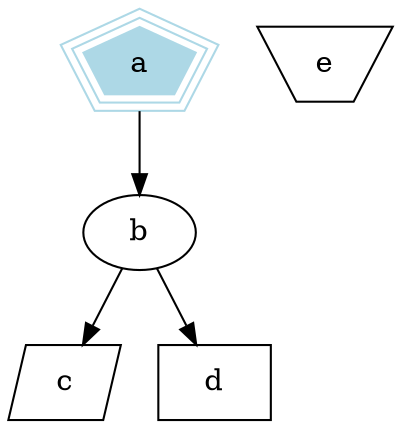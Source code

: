 digraph G{
    size = "4, 4"
    a->b->c;
    b->d;

    a[shape = polygon, sides = 5, peripheries=3, color = lightblue, style = filled];
    //我的形状是多边形，有五条边，3条边框， 颜色的淡蓝色，样式为填充
    c[shape = polygon, sides = 4, skew= 0.4, lable = "hello world"];
    //我的形状是4变形， 角的弯曲度0.4, 里面的内容为"hello world"
    d[shape = invtriange];
    //我是三角形
    e[shape = polygon, side = 4, distortion = .7];
    //我是梯形啊
}
